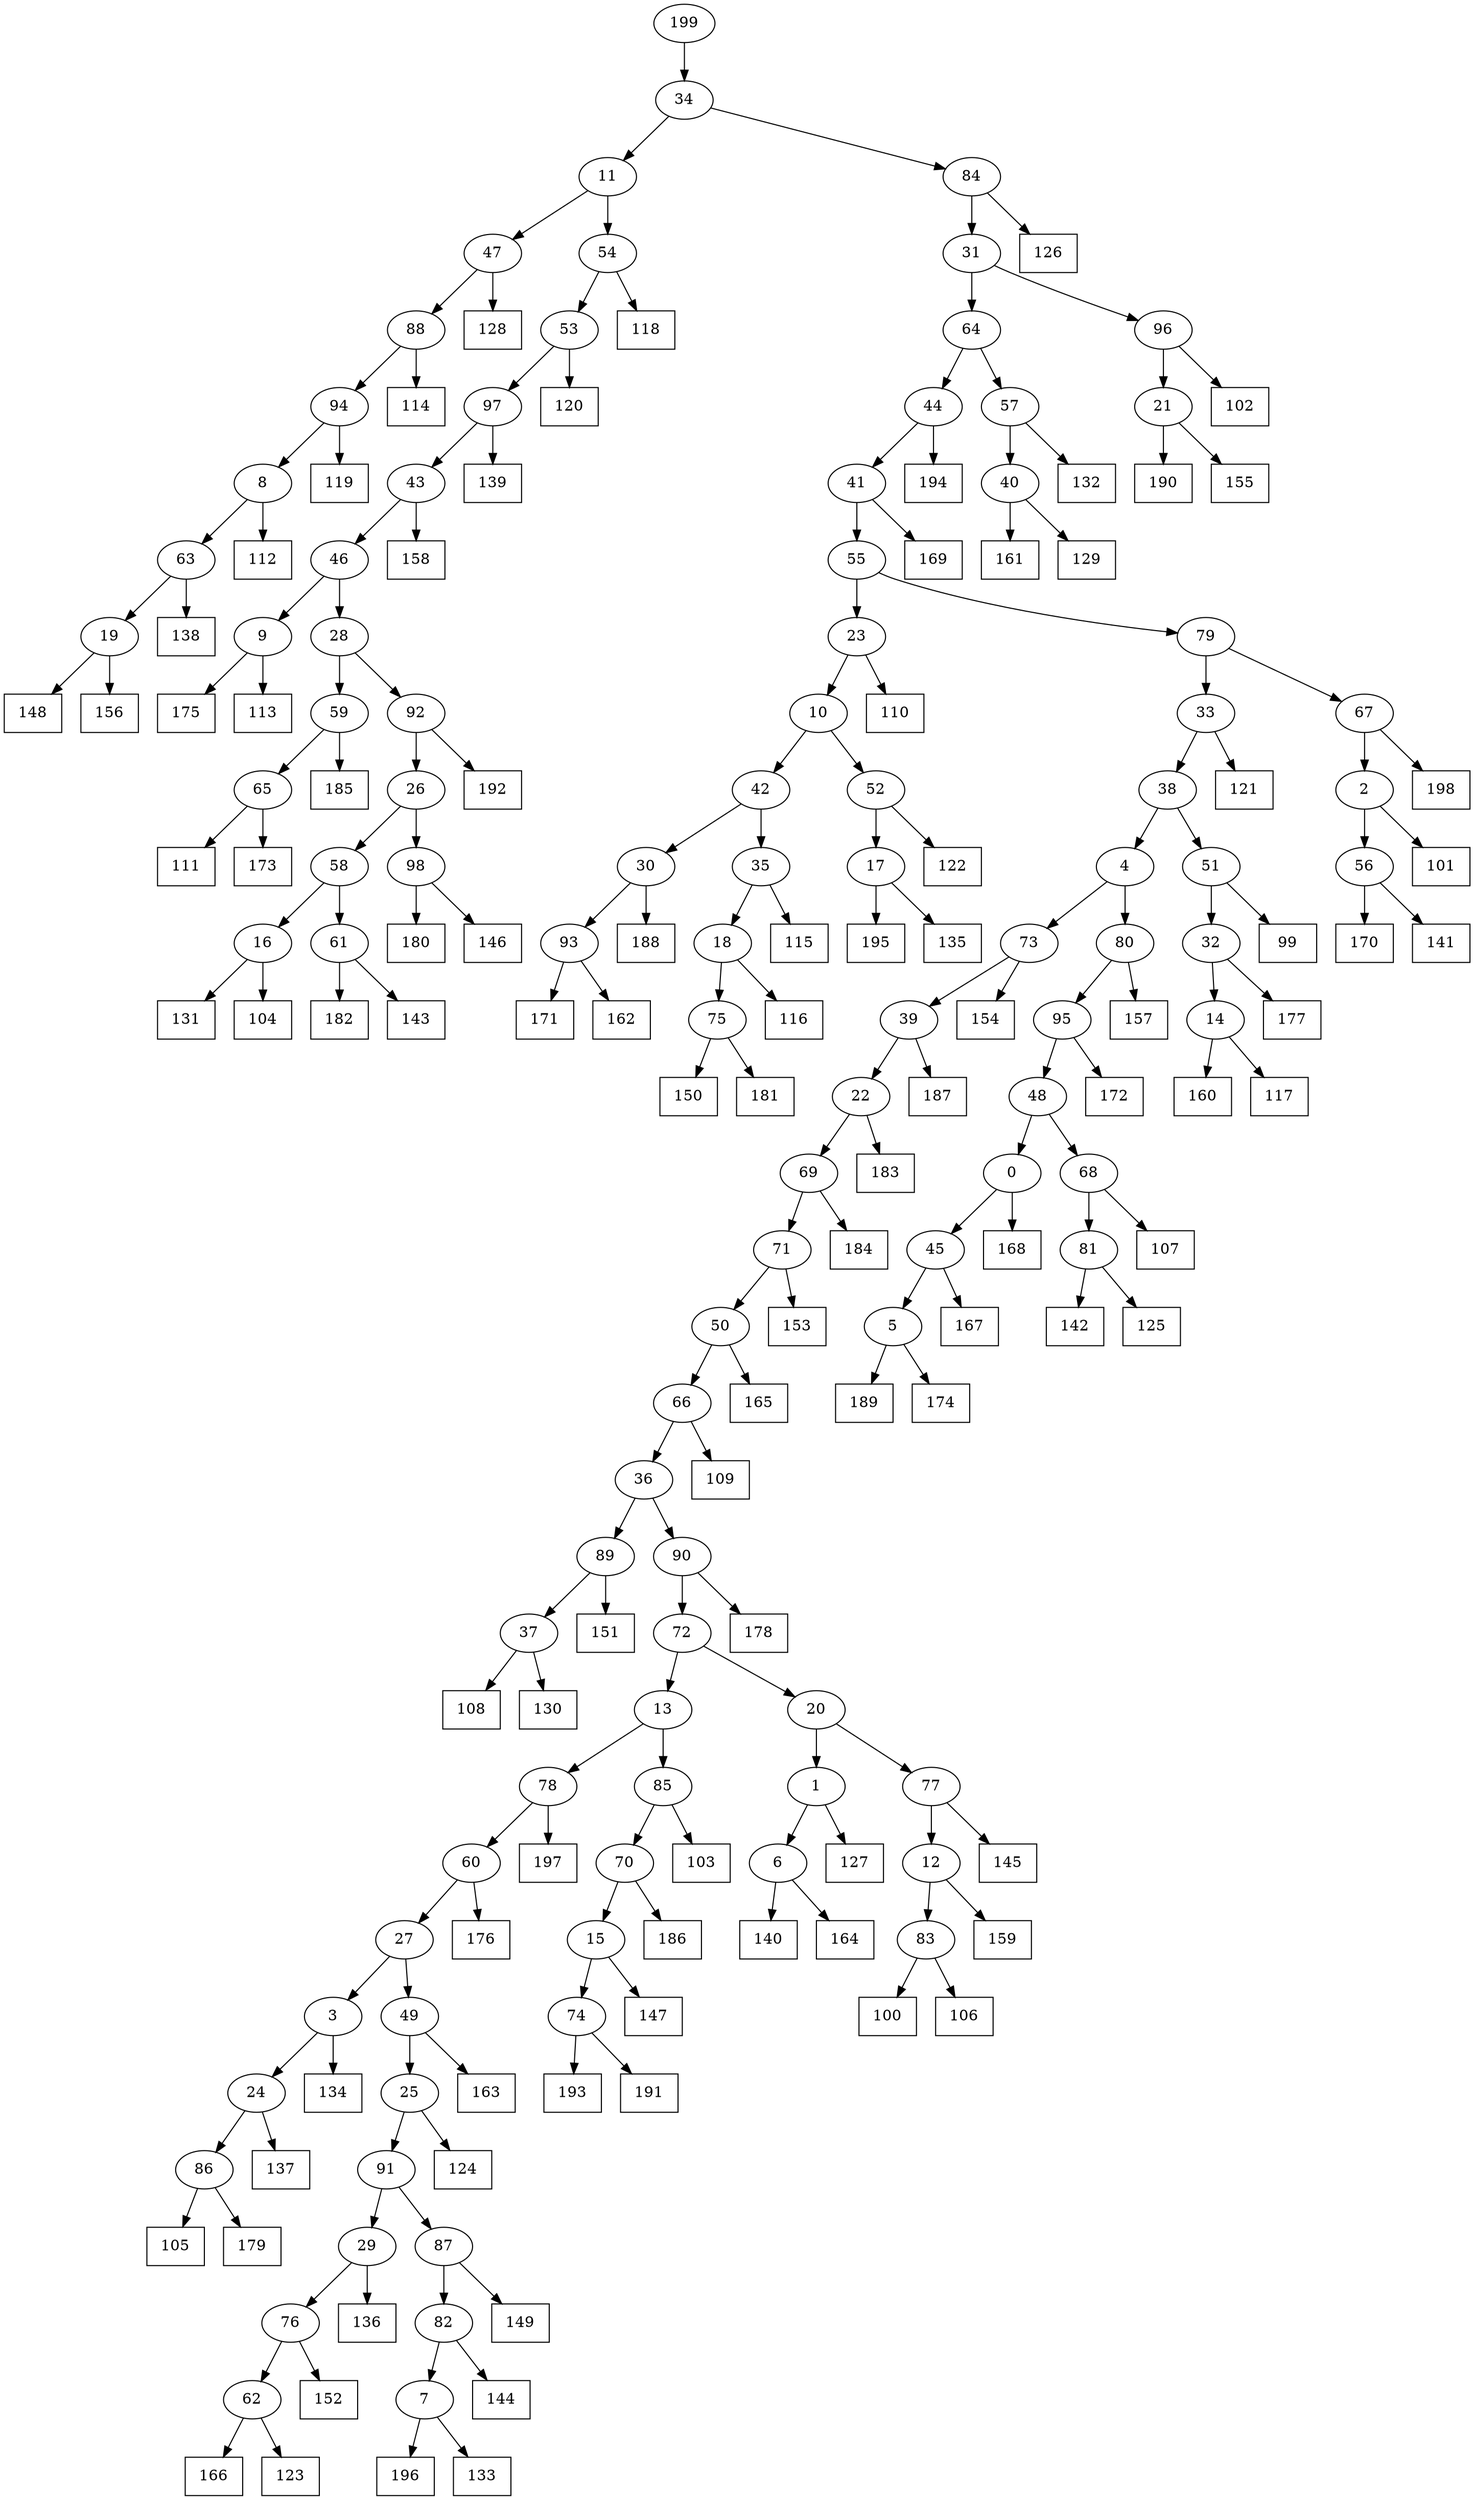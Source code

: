 digraph G {
0[label="0"];
1[label="1"];
2[label="2"];
3[label="3"];
4[label="4"];
5[label="5"];
6[label="6"];
7[label="7"];
8[label="8"];
9[label="9"];
10[label="10"];
11[label="11"];
12[label="12"];
13[label="13"];
14[label="14"];
15[label="15"];
16[label="16"];
17[label="17"];
18[label="18"];
19[label="19"];
20[label="20"];
21[label="21"];
22[label="22"];
23[label="23"];
24[label="24"];
25[label="25"];
26[label="26"];
27[label="27"];
28[label="28"];
29[label="29"];
30[label="30"];
31[label="31"];
32[label="32"];
33[label="33"];
34[label="34"];
35[label="35"];
36[label="36"];
37[label="37"];
38[label="38"];
39[label="39"];
40[label="40"];
41[label="41"];
42[label="42"];
43[label="43"];
44[label="44"];
45[label="45"];
46[label="46"];
47[label="47"];
48[label="48"];
49[label="49"];
50[label="50"];
51[label="51"];
52[label="52"];
53[label="53"];
54[label="54"];
55[label="55"];
56[label="56"];
57[label="57"];
58[label="58"];
59[label="59"];
60[label="60"];
61[label="61"];
62[label="62"];
63[label="63"];
64[label="64"];
65[label="65"];
66[label="66"];
67[label="67"];
68[label="68"];
69[label="69"];
70[label="70"];
71[label="71"];
72[label="72"];
73[label="73"];
74[label="74"];
75[label="75"];
76[label="76"];
77[label="77"];
78[label="78"];
79[label="79"];
80[label="80"];
81[label="81"];
82[label="82"];
83[label="83"];
84[label="84"];
85[label="85"];
86[label="86"];
87[label="87"];
88[label="88"];
89[label="89"];
90[label="90"];
91[label="91"];
92[label="92"];
93[label="93"];
94[label="94"];
95[label="95"];
96[label="96"];
97[label="97"];
98[label="98"];
99[shape=box,label="100"];
100[shape=box,label="110"];
101[shape=box,label="118"];
102[shape=box,label="105"];
103[shape=box,label="111"];
104[shape=box,label="108"];
105[shape=box,label="114"];
106[shape=box,label="119"];
107[shape=box,label="187"];
108[shape=box,label="194"];
109[shape=box,label="121"];
110[shape=box,label="130"];
111[shape=box,label="115"];
112[shape=box,label="142"];
113[shape=box,label="150"];
114[shape=box,label="193"];
115[shape=box,label="109"];
116[shape=box,label="197"];
117[shape=box,label="190"];
118[shape=box,label="149"];
119[shape=box,label="126"];
120[shape=box,label="137"];
121[shape=box,label="165"];
122[shape=box,label="196"];
123[shape=box,label="189"];
124[shape=box,label="154"];
125[shape=box,label="112"];
126[shape=box,label="198"];
127[shape=box,label="125"];
128[shape=box,label="133"];
129[shape=box,label="175"];
130[shape=box,label="192"];
131[shape=box,label="182"];
132[shape=box,label="167"];
133[shape=box,label="158"];
134[shape=box,label="113"];
135[shape=box,label="102"];
136[shape=box,label="166"];
137[shape=box,label="155"];
138[shape=box,label="124"];
139[shape=box,label="136"];
140[shape=box,label="145"];
141[shape=box,label="186"];
142[shape=box,label="188"];
143[shape=box,label="183"];
144[shape=box,label="170"];
145[shape=box,label="107"];
146[shape=box,label="195"];
147[shape=box,label="103"];
148[shape=box,label="160"];
149[shape=box,label="101"];
150[shape=box,label="161"];
151[shape=box,label="153"];
152[shape=box,label="129"];
153[shape=box,label="171"];
154[shape=box,label="106"];
155[shape=box,label="144"];
156[shape=box,label="128"];
157[shape=box,label="134"];
158[shape=box,label="140"];
159[shape=box,label="127"];
160[shape=box,label="168"];
161[shape=box,label="178"];
162[shape=box,label="120"];
163[shape=box,label="169"];
164[shape=box,label="173"];
165[shape=box,label="176"];
166[shape=box,label="180"];
167[shape=box,label="159"];
168[shape=box,label="117"];
169[shape=box,label="99"];
170[shape=box,label="157"];
171[shape=box,label="179"];
172[shape=box,label="163"];
173[shape=box,label="174"];
174[shape=box,label="152"];
175[shape=box,label="172"];
176[shape=box,label="143"];
177[shape=box,label="151"];
178[shape=box,label="164"];
179[shape=box,label="138"];
180[shape=box,label="131"];
181[shape=box,label="185"];
182[shape=box,label="191"];
183[shape=box,label="123"];
184[shape=box,label="177"];
185[shape=box,label="141"];
186[shape=box,label="148"];
187[shape=box,label="162"];
188[shape=box,label="181"];
189[shape=box,label="132"];
190[shape=box,label="139"];
191[shape=box,label="146"];
192[shape=box,label="156"];
193[shape=box,label="184"];
194[shape=box,label="135"];
195[shape=box,label="147"];
196[shape=box,label="104"];
197[shape=box,label="116"];
198[shape=box,label="122"];
199[label="199"];
23->100 ;
63->179 ;
71->151 ;
75->113 ;
6->158 ;
40->150 ;
65->103 ;
81->127 ;
17->194 ;
53->162 ;
45->132 ;
85->147 ;
91->29 ;
21->137 ;
74->114 ;
41->163 ;
35->111 ;
25->138 ;
43->133 ;
36->90 ;
82->7 ;
19->192 ;
19->186 ;
39->107 ;
8->125 ;
9->129 ;
34->11 ;
76->62 ;
73->39 ;
69->193 ;
73->124 ;
70->15 ;
44->41 ;
0->160 ;
83->99 ;
66->115 ;
40->152 ;
26->98 ;
98->191 ;
29->139 ;
56->144 ;
5->173 ;
2->149 ;
57->40 ;
59->65 ;
48->0 ;
0->45 ;
17->146 ;
96->135 ;
14->148 ;
90->161 ;
81->112 ;
7->128 ;
68->145 ;
92->130 ;
33->38 ;
93->153 ;
13->85 ;
57->189 ;
1->159 ;
37->104 ;
88->105 ;
80->170 ;
10->42 ;
3->24 ;
24->120 ;
26->58 ;
20->1 ;
12->167 ;
28->59 ;
15->195 ;
32->184 ;
52->17 ;
30->142 ;
62->136 ;
77->12 ;
12->83 ;
47->88 ;
95->175 ;
92->26 ;
52->198 ;
46->9 ;
9->134 ;
68->81 ;
11->54 ;
11->47 ;
47->156 ;
67->2 ;
94->106 ;
4->80 ;
80->95 ;
58->16 ;
59->181 ;
87->118 ;
1->6 ;
6->178 ;
22->69 ;
69->71 ;
76->174 ;
48->68 ;
54->101 ;
49->25 ;
67->126 ;
20->77 ;
15->74 ;
74->182 ;
7->122 ;
72->13 ;
78->116 ;
96->21 ;
21->117 ;
28->92 ;
95->48 ;
24->86 ;
86->102 ;
25->91 ;
91->87 ;
64->57 ;
16->196 ;
97->43 ;
43->46 ;
93->187 ;
83->154 ;
78->60 ;
60->27 ;
31->96 ;
84->31 ;
39->22 ;
22->143 ;
13->78 ;
44->108 ;
70->141 ;
55->23 ;
88->94 ;
94->8 ;
16->180 ;
50->66 ;
66->36 ;
98->166 ;
87->82 ;
35->18 ;
72->20 ;
61->131 ;
62->183 ;
38->4 ;
4->73 ;
79->67 ;
71->50 ;
50->121 ;
2->56 ;
8->63 ;
63->19 ;
56->185 ;
58->61 ;
65->164 ;
38->51 ;
51->32 ;
77->140 ;
42->30 ;
30->93 ;
42->35 ;
33->109 ;
79->33 ;
23->10 ;
10->52 ;
86->171 ;
89->37 ;
37->110 ;
41->55 ;
55->79 ;
90->72 ;
97->190 ;
18->197 ;
27->3 ;
3->157 ;
85->70 ;
199->34 ;
34->84 ;
46->28 ;
32->14 ;
14->168 ;
61->176 ;
31->64 ;
64->44 ;
82->155 ;
36->89 ;
89->177 ;
29->76 ;
54->53 ;
53->97 ;
84->119 ;
45->5 ;
5->123 ;
60->165 ;
27->49 ;
49->172 ;
51->169 ;
18->75 ;
75->188 ;
}
